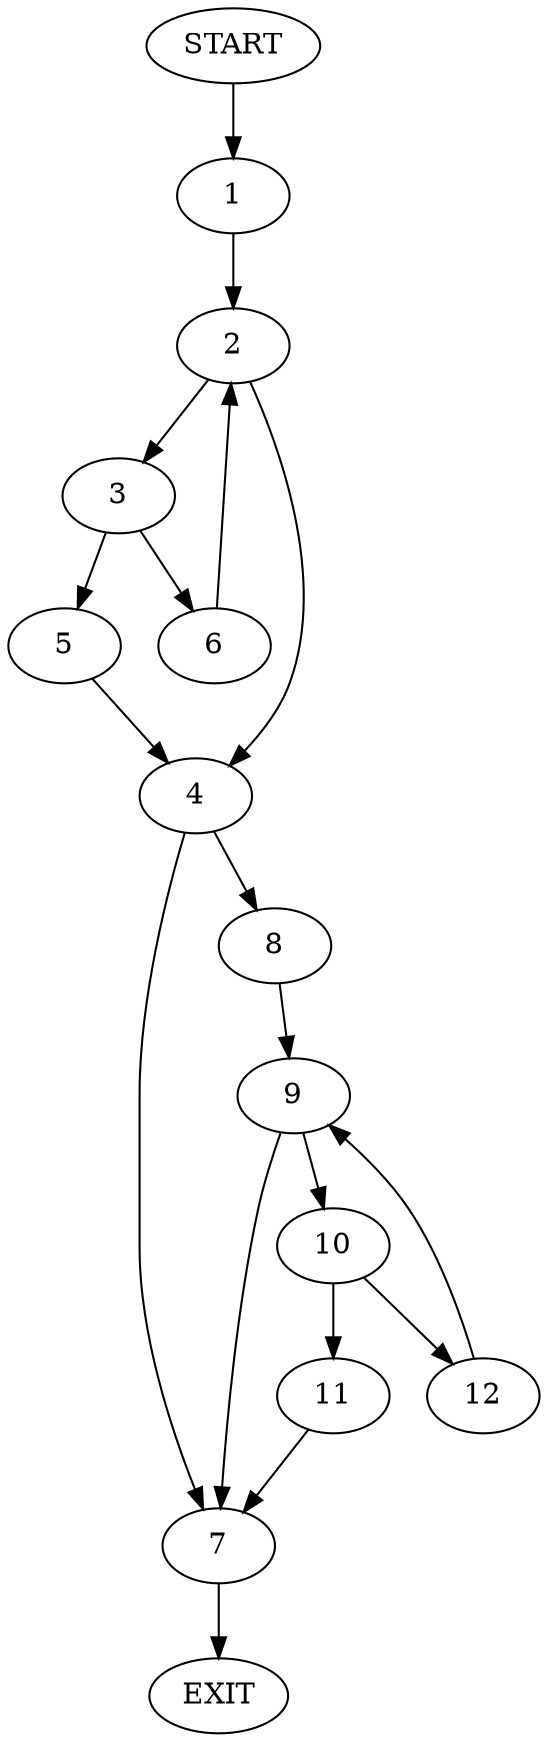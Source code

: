 digraph {
0 [label="START"];
1;
2;
3;
4;
5;
6;
7;
8;
9;
10;
11;
12;
13 [label="EXIT"];
0 -> 1;
1 -> 2;
2 -> 3;
2 -> 4;
3 -> 5;
3 -> 6;
4 -> 7;
4 -> 8;
6 -> 2;
5 -> 4;
7 -> 13;
8 -> 9;
9 -> 7;
9 -> 10;
10 -> 11;
10 -> 12;
11 -> 7;
12 -> 9;
}